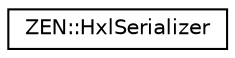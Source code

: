 digraph "Graphical Class Hierarchy"
{
 // LATEX_PDF_SIZE
  edge [fontname="Helvetica",fontsize="10",labelfontname="Helvetica",labelfontsize="10"];
  node [fontname="Helvetica",fontsize="10",shape=record];
  rankdir="LR";
  Node0 [label="ZEN::HxlSerializer",height=0.2,width=0.4,color="black", fillcolor="white", style="filled",URL="$classZEN_1_1HxlSerializer.html",tooltip=" "];
}
